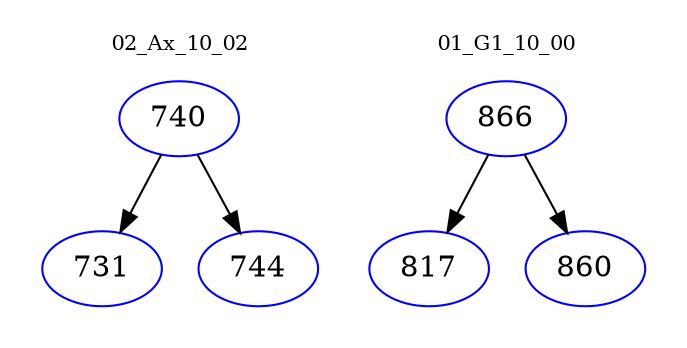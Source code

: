 digraph{
subgraph cluster_0 {
color = white
label = "02_Ax_10_02";
fontsize=10;
T0_740 [label="740", color="blue"]
T0_740 -> T0_731 [color="black"]
T0_731 [label="731", color="blue"]
T0_740 -> T0_744 [color="black"]
T0_744 [label="744", color="blue"]
}
subgraph cluster_1 {
color = white
label = "01_G1_10_00";
fontsize=10;
T1_866 [label="866", color="blue"]
T1_866 -> T1_817 [color="black"]
T1_817 [label="817", color="blue"]
T1_866 -> T1_860 [color="black"]
T1_860 [label="860", color="blue"]
}
}
